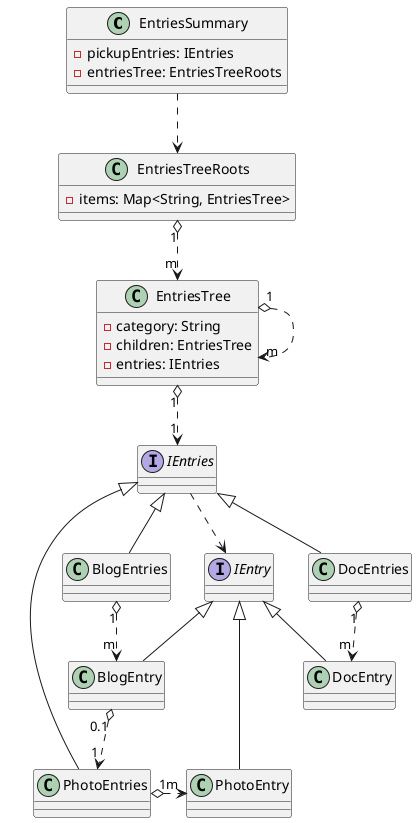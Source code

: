 @startuml
'https://plantuml.com/class-diagram

class EntriesSummary {
    - pickupEntries: IEntries
    - entriesTree: EntriesTreeRoots
}
EntriesSummary ..> EntriesTreeRoots

class EntriesTreeRoots {
    - items: Map<String, EntriesTree>
}
EntriesTreeRoots "1" o..> "m" EntriesTree
class EntriesTree {
    - category: String
    - children: EntriesTree
    - entries: IEntries
}
EntriesTree "1" o..> "m" EntriesTree
EntriesTree "1" o..> "1" IEntries

interface IEntries
interface IEntry
IEntries ..> IEntry

class BlogEntries extends IEntries
class BlogEntry extends IEntry
BlogEntries "1" o..> "m" BlogEntry

class DocEntries extends IEntries
class DocEntry extends IEntry
DocEntries "1" o..> "m" DocEntry

class PhotoEntries extends IEntries
class PhotoEntry extends IEntry
PhotoEntries "1" o.> "m" PhotoEntry
BlogEntry "0.1" o..> "1" PhotoEntries

@enduml